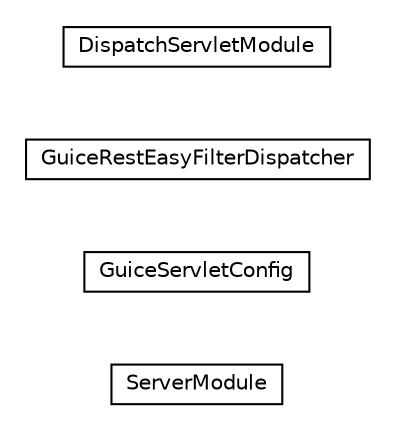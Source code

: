 #!/usr/local/bin/dot
#
# Class diagram 
# Generated by UMLGraph version R5_6-24-gf6e263 (http://www.umlgraph.org/)
#

digraph G {
	edge [fontname="Helvetica",fontsize=10,labelfontname="Helvetica",labelfontsize=10];
	node [fontname="Helvetica",fontsize=10,shape=plaintext];
	nodesep=0.25;
	ranksep=0.5;
	rankdir=LR;
	// com.gwtplatform.carstore.server.guice.ServerModule
	c51916 [label=<<table title="com.gwtplatform.carstore.server.guice.ServerModule" border="0" cellborder="1" cellspacing="0" cellpadding="2" port="p" href="./ServerModule.html">
		<tr><td><table border="0" cellspacing="0" cellpadding="1">
<tr><td align="center" balign="center"> ServerModule </td></tr>
		</table></td></tr>
		</table>>, URL="./ServerModule.html", fontname="Helvetica", fontcolor="black", fontsize=10.0];
	// com.gwtplatform.carstore.server.guice.GuiceServletConfig
	c51917 [label=<<table title="com.gwtplatform.carstore.server.guice.GuiceServletConfig" border="0" cellborder="1" cellspacing="0" cellpadding="2" port="p" href="./GuiceServletConfig.html">
		<tr><td><table border="0" cellspacing="0" cellpadding="1">
<tr><td align="center" balign="center"> GuiceServletConfig </td></tr>
		</table></td></tr>
		</table>>, URL="./GuiceServletConfig.html", fontname="Helvetica", fontcolor="black", fontsize=10.0];
	// com.gwtplatform.carstore.server.guice.GuiceRestEasyFilterDispatcher
	c51918 [label=<<table title="com.gwtplatform.carstore.server.guice.GuiceRestEasyFilterDispatcher" border="0" cellborder="1" cellspacing="0" cellpadding="2" port="p" href="./GuiceRestEasyFilterDispatcher.html">
		<tr><td><table border="0" cellspacing="0" cellpadding="1">
<tr><td align="center" balign="center"> GuiceRestEasyFilterDispatcher </td></tr>
		</table></td></tr>
		</table>>, URL="./GuiceRestEasyFilterDispatcher.html", fontname="Helvetica", fontcolor="black", fontsize=10.0];
	// com.gwtplatform.carstore.server.guice.DispatchServletModule
	c51919 [label=<<table title="com.gwtplatform.carstore.server.guice.DispatchServletModule" border="0" cellborder="1" cellspacing="0" cellpadding="2" port="p" href="./DispatchServletModule.html">
		<tr><td><table border="0" cellspacing="0" cellpadding="1">
<tr><td align="center" balign="center"> DispatchServletModule </td></tr>
		</table></td></tr>
		</table>>, URL="./DispatchServletModule.html", fontname="Helvetica", fontcolor="black", fontsize=10.0];
}

